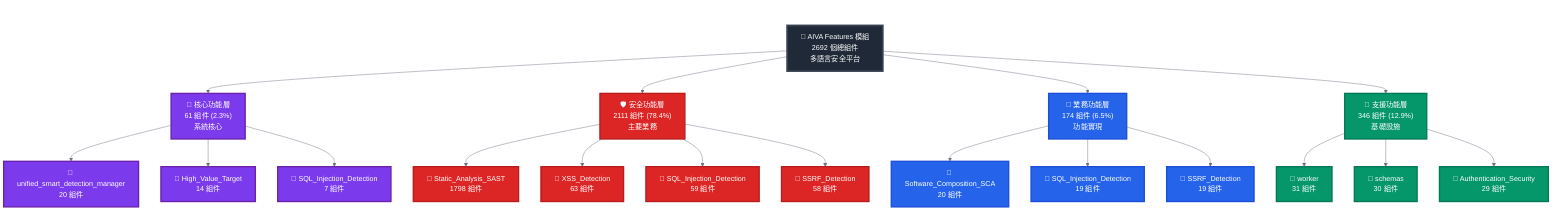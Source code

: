 ---
title: AIVA Features - 整合功能架構總覽
config:
  theme: base
  themeVariables:
    primaryColor: "#1f2937"
    primaryTextColor: "#fff"
    lineColor: "#6b7280"
---
flowchart TD
    AIVA_FEATURES["🎯 AIVA Features 模組<br/>2692 個總組件<br/>多語言安全平台"]
    
    %% 四大功能分類
    CORE_LAYER["🔴 核心功能層<br/>61 組件 (2.3%)<br/>系統核心"]
    SECURITY_LAYER["🛡️ 安全功能層<br/>2111 組件 (78.4%)<br/>主要業務"]
    FEATURE_LAYER["🏢 業務功能層<br/>174 組件 (6.5%)<br/>功能實現"]
    SUPPORT_LAYER["🔧 支援功能層<br/>346 組件 (12.9%)<br/>基礎設施"]
    
    %% 主要連接
    AIVA_FEATURES --> CORE_LAYER
    AIVA_FEATURES --> SECURITY_LAYER  
    AIVA_FEATURES --> FEATURE_LAYER
    AIVA_FEATURES --> SUPPORT_LAYER
    
    %% 核心模組 (前5個重要模組)
    CORE_unified_smart_detection_manager["🐍 unified_smart_detection_manager<br/>20 組件"]
    CORE_LAYER --> CORE_unified_smart_detection_manager
    CORE_High_Value_Target["🐍 High_Value_Target<br/>14 組件"]
    CORE_LAYER --> CORE_High_Value_Target
    CORE_SQL_Injection_Detection["🐍 SQL_Injection_Detection<br/>7 組件"]
    CORE_LAYER --> CORE_SQL_Injection_Detection
    SEC_Static_Analysis_SAST["🦀 Static_Analysis_SAST<br/>1798 組件"]
    SECURITY_LAYER --> SEC_Static_Analysis_SAST
    SEC_XSS_Detection["🐍 XSS_Detection<br/>63 組件"]
    SECURITY_LAYER --> SEC_XSS_Detection
    SEC_SQL_Injection_Detection["🐍 SQL_Injection_Detection<br/>59 組件"]
    SECURITY_LAYER --> SEC_SQL_Injection_Detection
    SEC_SSRF_Detection["🐍 SSRF_Detection<br/>58 組件"]
    SECURITY_LAYER --> SEC_SSRF_Detection
    FEAT_Software_Composition_SCA["🐹 Software_Composition_SCA<br/>20 組件"]
    FEATURE_LAYER --> FEAT_Software_Composition_SCA
    FEAT_SQL_Injection_Detection["🐍 SQL_Injection_Detection<br/>19 組件"]
    FEATURE_LAYER --> FEAT_SQL_Injection_Detection
    FEAT_SSRF_Detection["🐹 SSRF_Detection<br/>19 組件"]
    FEATURE_LAYER --> FEAT_SSRF_Detection
    SUPP_worker["🐍 worker<br/>31 組件"]
    SUPPORT_LAYER --> SUPP_worker
    SUPP_schemas["🐍 schemas<br/>30 組件"]
    SUPPORT_LAYER --> SUPP_schemas
    SUPP_Authentication_Security["🐍 Authentication_Security<br/>29 組件"]
    SUPPORT_LAYER --> SUPP_Authentication_Security

    %% 整合架構樣式
    classDef aivaStyle fill:#1f2937,stroke:#374151,stroke-width:4px,color:#fff
    classDef coreStyle fill:#7c3aed,stroke:#6b21a8,stroke-width:3px,color:#fff
    classDef securityStyle fill:#dc2626,stroke:#b91c1c,stroke-width:3px,color:#fff
    classDef featureStyle fill:#2563eb,stroke:#1d4ed8,stroke-width:3px,color:#fff
    classDef supportStyle fill:#059669,stroke:#047857,stroke-width:3px,color:#fff
    
    class AIVA_FEATURES aivaStyle
    class CORE_LAYER coreStyle
    class SECURITY_LAYER securityStyle
    class FEATURE_LAYER featureStyle
    class SUPPORT_LAYER supportStyle
    class CORE_unified_smart_detection_manager,CORE_High_Value_Target,CORE_SQL_Injection_Detection coreStyle
    class SEC_Static_Analysis_SAST,SEC_XSS_Detection,SEC_SQL_Injection_Detection,SEC_SSRF_Detection securityStyle
    class FEAT_Software_Composition_SCA,FEAT_SQL_Injection_Detection,FEAT_SSRF_Detection featureStyle
    class SUPP_worker,SUPP_schemas,SUPP_Authentication_Security supportStyle